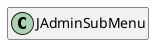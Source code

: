 @startuml
set namespaceSeparator \\
hide members
hide << alias >> circle

class JAdminSubMenu
@enduml

